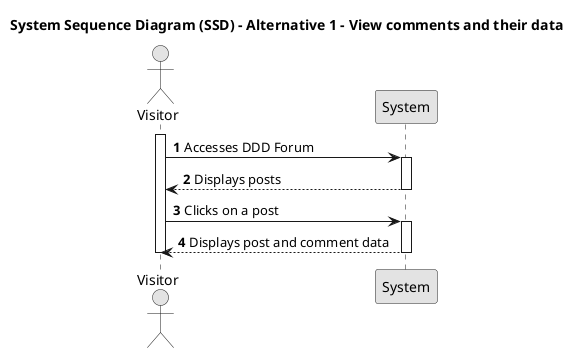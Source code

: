 @startuml SSD1

skinparam monochrome true
skinparam packageStyle rectangle
skinparam shadowing false

autonumber

title System Sequence Diagram (SSD) - Alternative 1 - View comments and their data

actor "Visitor" as Visitor
participant "System" as System

activate Visitor

    Visitor -> System : Accesses DDD Forum
    activate System

        System --> Visitor: Displays posts
        deactivate System

    Visitor -> System: Clicks on a post
    activate System

        System --> Visitor: Displays post and comment data
        deactivate System

deactivate Visitor

@enduml